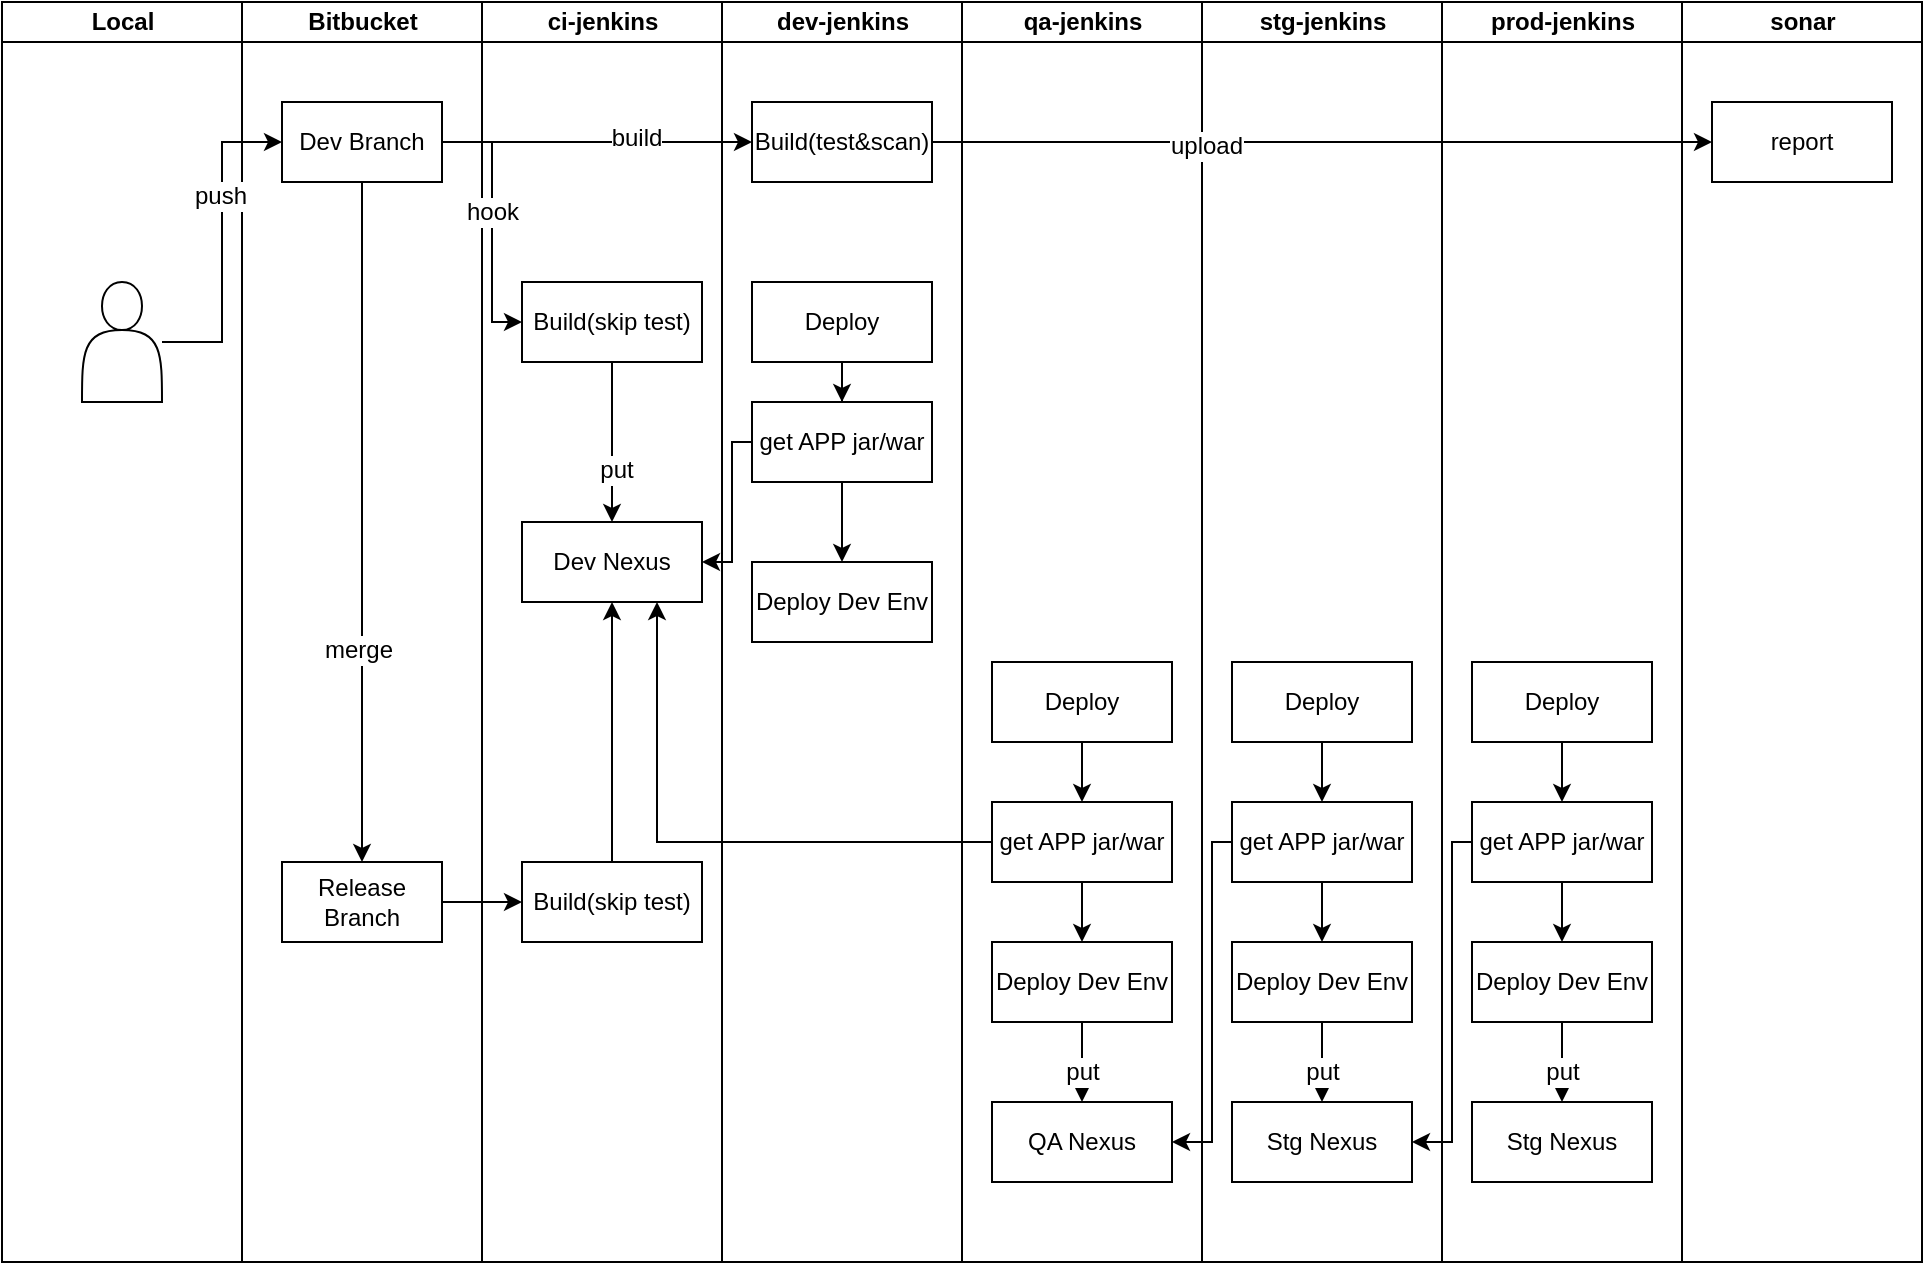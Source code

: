 <mxfile version="10.6.2" type="github"><diagram id="EWkyefJm1BVpOJQ_7X5E" name="Page-1"><mxGraphModel dx="1394" dy="715" grid="1" gridSize="10" guides="1" tooltips="1" connect="1" arrows="1" fold="1" page="1" pageScale="1" pageWidth="850" pageHeight="1100" math="0" shadow="0"><root><mxCell id="0"/><mxCell id="1" parent="0"/><mxCell id="qQgVIWbzSosqvVox_51u-19" value="Local" style="swimlane;html=1;startSize=20;" vertex="1" parent="1"><mxGeometry x="65" y="60" width="120" height="630" as="geometry"><mxRectangle y="20" width="70" height="1260" as="alternateBounds"/></mxGeometry></mxCell><mxCell id="qQgVIWbzSosqvVox_51u-26" value="" style="shape=actor;whiteSpace=wrap;html=1;" vertex="1" parent="qQgVIWbzSosqvVox_51u-19"><mxGeometry x="40" y="140" width="40" height="60" as="geometry"/></mxCell><mxCell id="qQgVIWbzSosqvVox_51u-20" value="Bitbucket" style="swimlane;html=1;startSize=20;" vertex="1" parent="1"><mxGeometry x="185" y="60" width="120" height="630" as="geometry"/></mxCell><mxCell id="qQgVIWbzSosqvVox_51u-51" style="edgeStyle=orthogonalEdgeStyle;rounded=0;orthogonalLoop=1;jettySize=auto;html=1;" edge="1" parent="qQgVIWbzSosqvVox_51u-20" source="qQgVIWbzSosqvVox_51u-27" target="qQgVIWbzSosqvVox_51u-28"><mxGeometry relative="1" as="geometry"/></mxCell><mxCell id="qQgVIWbzSosqvVox_51u-52" value="merge" style="text;html=1;resizable=0;points=[];align=center;verticalAlign=middle;labelBackgroundColor=#ffffff;" vertex="1" connectable="0" parent="qQgVIWbzSosqvVox_51u-51"><mxGeometry x="0.377" y="-2" relative="1" as="geometry"><mxPoint as="offset"/></mxGeometry></mxCell><mxCell id="qQgVIWbzSosqvVox_51u-27" value="Dev Branch" style="rounded=0;whiteSpace=wrap;html=1;" vertex="1" parent="qQgVIWbzSosqvVox_51u-20"><mxGeometry x="20" y="50" width="80" height="40" as="geometry"/></mxCell><mxCell id="qQgVIWbzSosqvVox_51u-28" value="Release Branch" style="rounded=0;whiteSpace=wrap;html=1;" vertex="1" parent="qQgVIWbzSosqvVox_51u-20"><mxGeometry x="20" y="430" width="80" height="40" as="geometry"/></mxCell><mxCell id="qQgVIWbzSosqvVox_51u-21" value="ci-jenkins" style="swimlane;html=1;startSize=20;" vertex="1" parent="1"><mxGeometry x="305" y="60" width="120" height="630" as="geometry"/></mxCell><mxCell id="qQgVIWbzSosqvVox_51u-40" value="" style="edgeStyle=orthogonalEdgeStyle;rounded=0;orthogonalLoop=1;jettySize=auto;html=1;" edge="1" parent="qQgVIWbzSosqvVox_51u-21" source="qQgVIWbzSosqvVox_51u-31" target="qQgVIWbzSosqvVox_51u-39"><mxGeometry relative="1" as="geometry"/></mxCell><mxCell id="qQgVIWbzSosqvVox_51u-63" value="put" style="text;html=1;resizable=0;points=[];align=center;verticalAlign=middle;labelBackgroundColor=#ffffff;" vertex="1" connectable="0" parent="qQgVIWbzSosqvVox_51u-40"><mxGeometry x="0.344" y="2" relative="1" as="geometry"><mxPoint as="offset"/></mxGeometry></mxCell><mxCell id="qQgVIWbzSosqvVox_51u-31" value="Build(skip test)" style="rounded=0;whiteSpace=wrap;html=1;" vertex="1" parent="qQgVIWbzSosqvVox_51u-21"><mxGeometry x="20" y="140" width="90" height="40" as="geometry"/></mxCell><mxCell id="qQgVIWbzSosqvVox_51u-39" value="Dev Nexus" style="rounded=0;whiteSpace=wrap;html=1;" vertex="1" parent="qQgVIWbzSosqvVox_51u-21"><mxGeometry x="20" y="260" width="90" height="40" as="geometry"/></mxCell><mxCell id="qQgVIWbzSosqvVox_51u-56" style="edgeStyle=orthogonalEdgeStyle;rounded=0;orthogonalLoop=1;jettySize=auto;html=1;entryX=0.5;entryY=1;entryDx=0;entryDy=0;" edge="1" parent="qQgVIWbzSosqvVox_51u-21" source="qQgVIWbzSosqvVox_51u-53" target="qQgVIWbzSosqvVox_51u-39"><mxGeometry relative="1" as="geometry"/></mxCell><mxCell id="qQgVIWbzSosqvVox_51u-53" value="Build(skip test)" style="rounded=0;whiteSpace=wrap;html=1;" vertex="1" parent="qQgVIWbzSosqvVox_51u-21"><mxGeometry x="20" y="430" width="90" height="40" as="geometry"/></mxCell><mxCell id="qQgVIWbzSosqvVox_51u-22" value="dev-jenkins" style="swimlane;html=1;startSize=20;" vertex="1" parent="1"><mxGeometry x="425" y="60" width="120" height="630" as="geometry"><mxRectangle y="20" width="70" height="1260" as="alternateBounds"/></mxGeometry></mxCell><mxCell id="qQgVIWbzSosqvVox_51u-36" value="Build(test&amp;amp;scan)" style="rounded=0;whiteSpace=wrap;html=1;" vertex="1" parent="qQgVIWbzSosqvVox_51u-22"><mxGeometry x="15" y="50" width="90" height="40" as="geometry"/></mxCell><mxCell id="qQgVIWbzSosqvVox_51u-45" value="" style="edgeStyle=orthogonalEdgeStyle;rounded=0;orthogonalLoop=1;jettySize=auto;html=1;" edge="1" parent="qQgVIWbzSosqvVox_51u-22" source="qQgVIWbzSosqvVox_51u-41" target="qQgVIWbzSosqvVox_51u-44"><mxGeometry relative="1" as="geometry"/></mxCell><mxCell id="qQgVIWbzSosqvVox_51u-41" value="Deploy" style="rounded=0;whiteSpace=wrap;html=1;" vertex="1" parent="qQgVIWbzSosqvVox_51u-22"><mxGeometry x="15" y="140" width="90" height="40" as="geometry"/></mxCell><mxCell id="qQgVIWbzSosqvVox_51u-48" value="" style="edgeStyle=orthogonalEdgeStyle;rounded=0;orthogonalLoop=1;jettySize=auto;html=1;" edge="1" parent="qQgVIWbzSosqvVox_51u-22" source="qQgVIWbzSosqvVox_51u-44" target="qQgVIWbzSosqvVox_51u-47"><mxGeometry relative="1" as="geometry"/></mxCell><mxCell id="qQgVIWbzSosqvVox_51u-44" value="get APP jar/war" style="rounded=0;whiteSpace=wrap;html=1;" vertex="1" parent="qQgVIWbzSosqvVox_51u-22"><mxGeometry x="15" y="200" width="90" height="40" as="geometry"/></mxCell><mxCell id="qQgVIWbzSosqvVox_51u-47" value="Deploy Dev Env" style="rounded=0;whiteSpace=wrap;html=1;" vertex="1" parent="qQgVIWbzSosqvVox_51u-22"><mxGeometry x="15" y="280" width="90" height="40" as="geometry"/></mxCell><mxCell id="qQgVIWbzSosqvVox_51u-23" value="qa-jenkins" style="swimlane;html=1;startSize=20;" vertex="1" parent="1"><mxGeometry x="545" y="60" width="120" height="630" as="geometry"/></mxCell><mxCell id="qQgVIWbzSosqvVox_51u-61" style="edgeStyle=orthogonalEdgeStyle;rounded=0;orthogonalLoop=1;jettySize=auto;html=1;" edge="1" parent="qQgVIWbzSosqvVox_51u-23" source="qQgVIWbzSosqvVox_51u-57" target="qQgVIWbzSosqvVox_51u-58"><mxGeometry relative="1" as="geometry"/></mxCell><mxCell id="qQgVIWbzSosqvVox_51u-57" value="Deploy" style="rounded=0;whiteSpace=wrap;html=1;" vertex="1" parent="qQgVIWbzSosqvVox_51u-23"><mxGeometry x="15" y="330" width="90" height="40" as="geometry"/></mxCell><mxCell id="qQgVIWbzSosqvVox_51u-62" style="edgeStyle=orthogonalEdgeStyle;rounded=0;orthogonalLoop=1;jettySize=auto;html=1;entryX=0.5;entryY=0;entryDx=0;entryDy=0;" edge="1" parent="qQgVIWbzSosqvVox_51u-23" source="qQgVIWbzSosqvVox_51u-58" target="qQgVIWbzSosqvVox_51u-59"><mxGeometry relative="1" as="geometry"/></mxCell><mxCell id="qQgVIWbzSosqvVox_51u-58" value="get APP jar/war" style="rounded=0;whiteSpace=wrap;html=1;" vertex="1" parent="qQgVIWbzSosqvVox_51u-23"><mxGeometry x="15" y="400" width="90" height="40" as="geometry"/></mxCell><mxCell id="qQgVIWbzSosqvVox_51u-65" style="edgeStyle=orthogonalEdgeStyle;rounded=0;orthogonalLoop=1;jettySize=auto;html=1;entryX=0.5;entryY=0;entryDx=0;entryDy=0;" edge="1" parent="qQgVIWbzSosqvVox_51u-23" source="qQgVIWbzSosqvVox_51u-59" target="qQgVIWbzSosqvVox_51u-64"><mxGeometry relative="1" as="geometry"/></mxCell><mxCell id="qQgVIWbzSosqvVox_51u-66" value="put" style="text;html=1;resizable=0;points=[];align=center;verticalAlign=middle;labelBackgroundColor=#ffffff;" vertex="1" connectable="0" parent="qQgVIWbzSosqvVox_51u-65"><mxGeometry x="0.262" relative="1" as="geometry"><mxPoint as="offset"/></mxGeometry></mxCell><mxCell id="qQgVIWbzSosqvVox_51u-59" value="Deploy Dev Env" style="rounded=0;whiteSpace=wrap;html=1;" vertex="1" parent="qQgVIWbzSosqvVox_51u-23"><mxGeometry x="15" y="470" width="90" height="40" as="geometry"/></mxCell><mxCell id="qQgVIWbzSosqvVox_51u-64" value="QA Nexus" style="rounded=0;whiteSpace=wrap;html=1;" vertex="1" parent="qQgVIWbzSosqvVox_51u-23"><mxGeometry x="15" y="550" width="90" height="40" as="geometry"/></mxCell><mxCell id="qQgVIWbzSosqvVox_51u-24" value="stg-jenkins" style="swimlane;html=1;startSize=20;" vertex="1" parent="1"><mxGeometry x="665" y="60" width="120" height="630" as="geometry"/></mxCell><mxCell id="qQgVIWbzSosqvVox_51u-68" value="Deploy" style="rounded=0;whiteSpace=wrap;html=1;" vertex="1" parent="qQgVIWbzSosqvVox_51u-24"><mxGeometry x="15" y="330" width="90" height="40" as="geometry"/></mxCell><mxCell id="qQgVIWbzSosqvVox_51u-70" value="get APP jar/war" style="rounded=0;whiteSpace=wrap;html=1;" vertex="1" parent="qQgVIWbzSosqvVox_51u-24"><mxGeometry x="15" y="400" width="90" height="40" as="geometry"/></mxCell><mxCell id="qQgVIWbzSosqvVox_51u-67" style="edgeStyle=orthogonalEdgeStyle;rounded=0;orthogonalLoop=1;jettySize=auto;html=1;" edge="1" parent="qQgVIWbzSosqvVox_51u-24" source="qQgVIWbzSosqvVox_51u-68" target="qQgVIWbzSosqvVox_51u-70"><mxGeometry relative="1" as="geometry"/></mxCell><mxCell id="qQgVIWbzSosqvVox_51u-73" value="Deploy Dev Env" style="rounded=0;whiteSpace=wrap;html=1;" vertex="1" parent="qQgVIWbzSosqvVox_51u-24"><mxGeometry x="15" y="470" width="90" height="40" as="geometry"/></mxCell><mxCell id="qQgVIWbzSosqvVox_51u-69" style="edgeStyle=orthogonalEdgeStyle;rounded=0;orthogonalLoop=1;jettySize=auto;html=1;entryX=0.5;entryY=0;entryDx=0;entryDy=0;" edge="1" parent="qQgVIWbzSosqvVox_51u-24" source="qQgVIWbzSosqvVox_51u-70" target="qQgVIWbzSosqvVox_51u-73"><mxGeometry relative="1" as="geometry"/></mxCell><mxCell id="qQgVIWbzSosqvVox_51u-74" value="Stg Nexus" style="rounded=0;whiteSpace=wrap;html=1;" vertex="1" parent="qQgVIWbzSosqvVox_51u-24"><mxGeometry x="15" y="550" width="90" height="40" as="geometry"/></mxCell><mxCell id="qQgVIWbzSosqvVox_51u-71" style="edgeStyle=orthogonalEdgeStyle;rounded=0;orthogonalLoop=1;jettySize=auto;html=1;entryX=0.5;entryY=0;entryDx=0;entryDy=0;" edge="1" parent="qQgVIWbzSosqvVox_51u-24" source="qQgVIWbzSosqvVox_51u-73" target="qQgVIWbzSosqvVox_51u-74"><mxGeometry relative="1" as="geometry"/></mxCell><mxCell id="qQgVIWbzSosqvVox_51u-72" value="put" style="text;html=1;resizable=0;points=[];align=center;verticalAlign=middle;labelBackgroundColor=#ffffff;" vertex="1" connectable="0" parent="qQgVIWbzSosqvVox_51u-71"><mxGeometry x="0.262" relative="1" as="geometry"><mxPoint as="offset"/></mxGeometry></mxCell><mxCell id="qQgVIWbzSosqvVox_51u-25" value="prod-jenkins" style="swimlane;html=1;startSize=20;" vertex="1" parent="1"><mxGeometry x="785" y="60" width="120" height="630" as="geometry"/></mxCell><mxCell id="qQgVIWbzSosqvVox_51u-77" value="Deploy" style="rounded=0;whiteSpace=wrap;html=1;" vertex="1" parent="qQgVIWbzSosqvVox_51u-25"><mxGeometry x="15" y="330" width="90" height="40" as="geometry"/></mxCell><mxCell id="qQgVIWbzSosqvVox_51u-78" value="get APP jar/war" style="rounded=0;whiteSpace=wrap;html=1;" vertex="1" parent="qQgVIWbzSosqvVox_51u-25"><mxGeometry x="15" y="400" width="90" height="40" as="geometry"/></mxCell><mxCell id="qQgVIWbzSosqvVox_51u-79" style="edgeStyle=orthogonalEdgeStyle;rounded=0;orthogonalLoop=1;jettySize=auto;html=1;" edge="1" parent="qQgVIWbzSosqvVox_51u-25" source="qQgVIWbzSosqvVox_51u-77" target="qQgVIWbzSosqvVox_51u-78"><mxGeometry relative="1" as="geometry"/></mxCell><mxCell id="qQgVIWbzSosqvVox_51u-80" value="Deploy Dev Env" style="rounded=0;whiteSpace=wrap;html=1;" vertex="1" parent="qQgVIWbzSosqvVox_51u-25"><mxGeometry x="15" y="470" width="90" height="40" as="geometry"/></mxCell><mxCell id="qQgVIWbzSosqvVox_51u-81" style="edgeStyle=orthogonalEdgeStyle;rounded=0;orthogonalLoop=1;jettySize=auto;html=1;entryX=0.5;entryY=0;entryDx=0;entryDy=0;" edge="1" parent="qQgVIWbzSosqvVox_51u-25" source="qQgVIWbzSosqvVox_51u-78" target="qQgVIWbzSosqvVox_51u-80"><mxGeometry relative="1" as="geometry"/></mxCell><mxCell id="qQgVIWbzSosqvVox_51u-82" value="Stg Nexus" style="rounded=0;whiteSpace=wrap;html=1;" vertex="1" parent="qQgVIWbzSosqvVox_51u-25"><mxGeometry x="15" y="550" width="90" height="40" as="geometry"/></mxCell><mxCell id="qQgVIWbzSosqvVox_51u-83" style="edgeStyle=orthogonalEdgeStyle;rounded=0;orthogonalLoop=1;jettySize=auto;html=1;entryX=0.5;entryY=0;entryDx=0;entryDy=0;" edge="1" parent="qQgVIWbzSosqvVox_51u-25" source="qQgVIWbzSosqvVox_51u-80" target="qQgVIWbzSosqvVox_51u-82"><mxGeometry relative="1" as="geometry"/></mxCell><mxCell id="qQgVIWbzSosqvVox_51u-84" value="put" style="text;html=1;resizable=0;points=[];align=center;verticalAlign=middle;labelBackgroundColor=#ffffff;" vertex="1" connectable="0" parent="qQgVIWbzSosqvVox_51u-83"><mxGeometry x="0.262" relative="1" as="geometry"><mxPoint as="offset"/></mxGeometry></mxCell><mxCell id="qQgVIWbzSosqvVox_51u-29" style="edgeStyle=orthogonalEdgeStyle;rounded=0;orthogonalLoop=1;jettySize=auto;html=1;entryX=0;entryY=0.5;entryDx=0;entryDy=0;" edge="1" parent="1" source="qQgVIWbzSosqvVox_51u-26" target="qQgVIWbzSosqvVox_51u-27"><mxGeometry relative="1" as="geometry"/></mxCell><mxCell id="qQgVIWbzSosqvVox_51u-30" value="push" style="text;html=1;resizable=0;points=[];align=center;verticalAlign=middle;labelBackgroundColor=#ffffff;" vertex="1" connectable="0" parent="qQgVIWbzSosqvVox_51u-29"><mxGeometry x="0.287" y="1" relative="1" as="geometry"><mxPoint as="offset"/></mxGeometry></mxCell><mxCell id="qQgVIWbzSosqvVox_51u-32" style="edgeStyle=orthogonalEdgeStyle;rounded=0;orthogonalLoop=1;jettySize=auto;html=1;entryX=0;entryY=0.5;entryDx=0;entryDy=0;" edge="1" parent="1" source="qQgVIWbzSosqvVox_51u-27" target="qQgVIWbzSosqvVox_51u-31"><mxGeometry relative="1" as="geometry"><Array as="points"><mxPoint x="310" y="130"/><mxPoint x="310" y="220"/></Array></mxGeometry></mxCell><mxCell id="qQgVIWbzSosqvVox_51u-35" value="hook" style="text;html=1;resizable=0;points=[];align=center;verticalAlign=middle;labelBackgroundColor=#ffffff;" vertex="1" connectable="0" parent="qQgVIWbzSosqvVox_51u-32"><mxGeometry x="-0.077" relative="1" as="geometry"><mxPoint as="offset"/></mxGeometry></mxCell><mxCell id="qQgVIWbzSosqvVox_51u-37" style="edgeStyle=orthogonalEdgeStyle;rounded=0;orthogonalLoop=1;jettySize=auto;html=1;" edge="1" parent="1" source="qQgVIWbzSosqvVox_51u-27" target="qQgVIWbzSosqvVox_51u-36"><mxGeometry relative="1" as="geometry"/></mxCell><mxCell id="qQgVIWbzSosqvVox_51u-38" value="build" style="text;html=1;resizable=0;points=[];align=center;verticalAlign=middle;labelBackgroundColor=#ffffff;" vertex="1" connectable="0" parent="qQgVIWbzSosqvVox_51u-37"><mxGeometry x="0.252" y="2" relative="1" as="geometry"><mxPoint as="offset"/></mxGeometry></mxCell><mxCell id="qQgVIWbzSosqvVox_51u-46" style="edgeStyle=orthogonalEdgeStyle;rounded=0;orthogonalLoop=1;jettySize=auto;html=1;entryX=1;entryY=0.5;entryDx=0;entryDy=0;" edge="1" parent="1" source="qQgVIWbzSosqvVox_51u-44" target="qQgVIWbzSosqvVox_51u-39"><mxGeometry relative="1" as="geometry"><Array as="points"><mxPoint x="430" y="280"/><mxPoint x="430" y="340"/></Array></mxGeometry></mxCell><mxCell id="qQgVIWbzSosqvVox_51u-54" style="edgeStyle=orthogonalEdgeStyle;rounded=0;orthogonalLoop=1;jettySize=auto;html=1;entryX=0;entryY=0.5;entryDx=0;entryDy=0;" edge="1" parent="1" source="qQgVIWbzSosqvVox_51u-28" target="qQgVIWbzSosqvVox_51u-53"><mxGeometry relative="1" as="geometry"/></mxCell><mxCell id="qQgVIWbzSosqvVox_51u-60" style="edgeStyle=orthogonalEdgeStyle;rounded=0;orthogonalLoop=1;jettySize=auto;html=1;entryX=0.75;entryY=1;entryDx=0;entryDy=0;" edge="1" parent="1" source="qQgVIWbzSosqvVox_51u-58" target="qQgVIWbzSosqvVox_51u-39"><mxGeometry relative="1" as="geometry"/></mxCell><mxCell id="qQgVIWbzSosqvVox_51u-75" style="edgeStyle=orthogonalEdgeStyle;rounded=0;orthogonalLoop=1;jettySize=auto;html=1;entryX=1;entryY=0.5;entryDx=0;entryDy=0;" edge="1" parent="1" source="qQgVIWbzSosqvVox_51u-70" target="qQgVIWbzSosqvVox_51u-64"><mxGeometry relative="1" as="geometry"><Array as="points"><mxPoint x="670" y="480"/><mxPoint x="670" y="630"/></Array></mxGeometry></mxCell><mxCell id="qQgVIWbzSosqvVox_51u-85" style="edgeStyle=orthogonalEdgeStyle;rounded=0;orthogonalLoop=1;jettySize=auto;html=1;entryX=1;entryY=0.5;entryDx=0;entryDy=0;" edge="1" parent="1" source="qQgVIWbzSosqvVox_51u-78" target="qQgVIWbzSosqvVox_51u-74"><mxGeometry relative="1" as="geometry"><Array as="points"><mxPoint x="790" y="480"/><mxPoint x="790" y="630"/></Array></mxGeometry></mxCell><mxCell id="qQgVIWbzSosqvVox_51u-86" value="sonar" style="swimlane;html=1;startSize=20;" vertex="1" parent="1"><mxGeometry x="905" y="60" width="120" height="630" as="geometry"/></mxCell><mxCell id="qQgVIWbzSosqvVox_51u-89" style="edgeStyle=orthogonalEdgeStyle;rounded=0;orthogonalLoop=1;jettySize=auto;html=1;" edge="1" parent="qQgVIWbzSosqvVox_51u-86" target="qQgVIWbzSosqvVox_51u-88"><mxGeometry relative="1" as="geometry"><mxPoint x="60" y="370" as="sourcePoint"/></mxGeometry></mxCell><mxCell id="qQgVIWbzSosqvVox_51u-91" style="edgeStyle=orthogonalEdgeStyle;rounded=0;orthogonalLoop=1;jettySize=auto;html=1;entryX=0.5;entryY=0;entryDx=0;entryDy=0;" edge="1" parent="qQgVIWbzSosqvVox_51u-86" target="qQgVIWbzSosqvVox_51u-90"><mxGeometry relative="1" as="geometry"><mxPoint x="60" y="440" as="sourcePoint"/></mxGeometry></mxCell><mxCell id="qQgVIWbzSosqvVox_51u-93" style="edgeStyle=orthogonalEdgeStyle;rounded=0;orthogonalLoop=1;jettySize=auto;html=1;entryX=0.5;entryY=0;entryDx=0;entryDy=0;" edge="1" parent="qQgVIWbzSosqvVox_51u-86" target="qQgVIWbzSosqvVox_51u-92"><mxGeometry relative="1" as="geometry"><mxPoint x="60" y="510" as="sourcePoint"/></mxGeometry></mxCell><mxCell id="qQgVIWbzSosqvVox_51u-94" value="put" style="text;html=1;resizable=0;points=[];align=center;verticalAlign=middle;labelBackgroundColor=#ffffff;" vertex="1" connectable="0" parent="qQgVIWbzSosqvVox_51u-93"><mxGeometry x="0.262" relative="1" as="geometry"><mxPoint as="offset"/></mxGeometry></mxCell><mxCell id="qQgVIWbzSosqvVox_51u-95" value="report" style="rounded=0;whiteSpace=wrap;html=1;" vertex="1" parent="qQgVIWbzSosqvVox_51u-86"><mxGeometry x="15" y="50" width="90" height="40" as="geometry"/></mxCell><mxCell id="qQgVIWbzSosqvVox_51u-96" style="edgeStyle=orthogonalEdgeStyle;rounded=0;orthogonalLoop=1;jettySize=auto;html=1;entryX=0;entryY=0.5;entryDx=0;entryDy=0;" edge="1" parent="1" source="qQgVIWbzSosqvVox_51u-36" target="qQgVIWbzSosqvVox_51u-95"><mxGeometry relative="1" as="geometry"/></mxCell><mxCell id="qQgVIWbzSosqvVox_51u-97" value="upload" style="text;html=1;resizable=0;points=[];align=center;verticalAlign=middle;labelBackgroundColor=#ffffff;" vertex="1" connectable="0" parent="qQgVIWbzSosqvVox_51u-96"><mxGeometry x="-0.297" y="-2" relative="1" as="geometry"><mxPoint as="offset"/></mxGeometry></mxCell></root></mxGraphModel></diagram></mxfile>